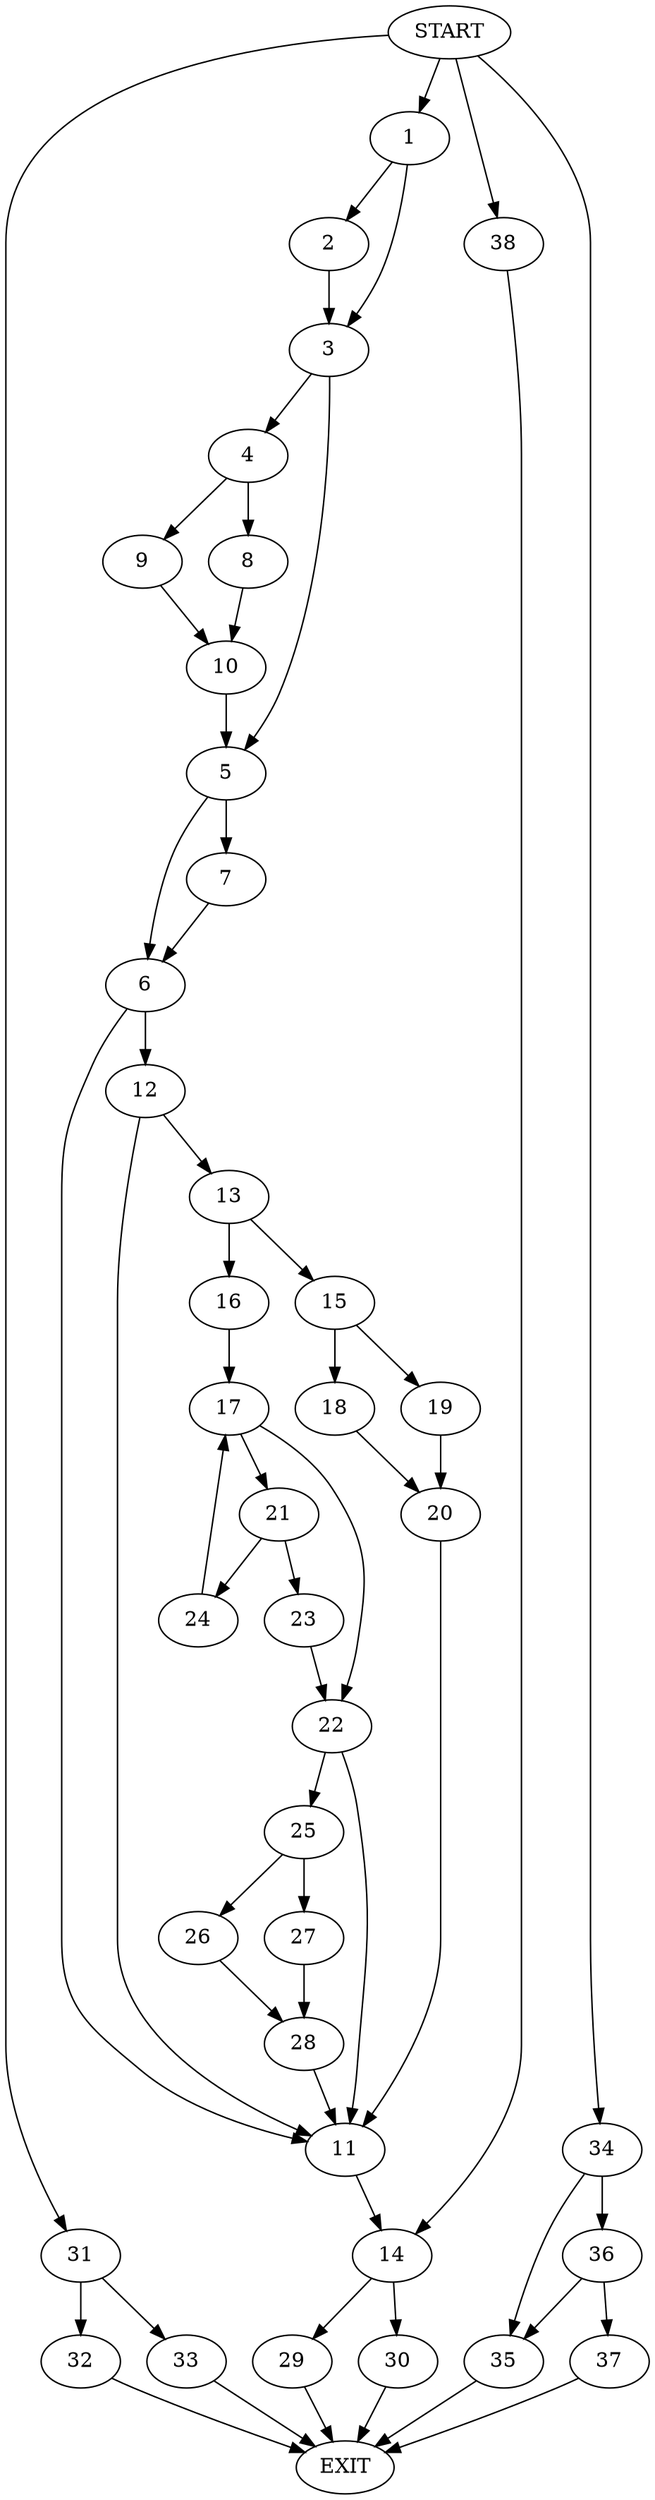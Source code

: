 digraph {
0 [label="START"]
39 [label="EXIT"]
0 -> 1
1 -> 2
1 -> 3
3 -> 4
3 -> 5
2 -> 3
5 -> 6
5 -> 7
4 -> 8
4 -> 9
8 -> 10
9 -> 10
10 -> 5
7 -> 6
6 -> 11
6 -> 12
12 -> 11
12 -> 13
11 -> 14
13 -> 15
13 -> 16
16 -> 17
15 -> 18
15 -> 19
19 -> 20
18 -> 20
20 -> 11
17 -> 21
17 -> 22
21 -> 23
21 -> 24
22 -> 25
22 -> 11
23 -> 22
24 -> 17
25 -> 26
25 -> 27
26 -> 28
27 -> 28
28 -> 11
14 -> 29
14 -> 30
29 -> 39
30 -> 39
0 -> 31
31 -> 32
31 -> 33
32 -> 39
33 -> 39
0 -> 34
34 -> 35
34 -> 36
35 -> 39
36 -> 35
36 -> 37
37 -> 39
0 -> 38
38 -> 14
}
